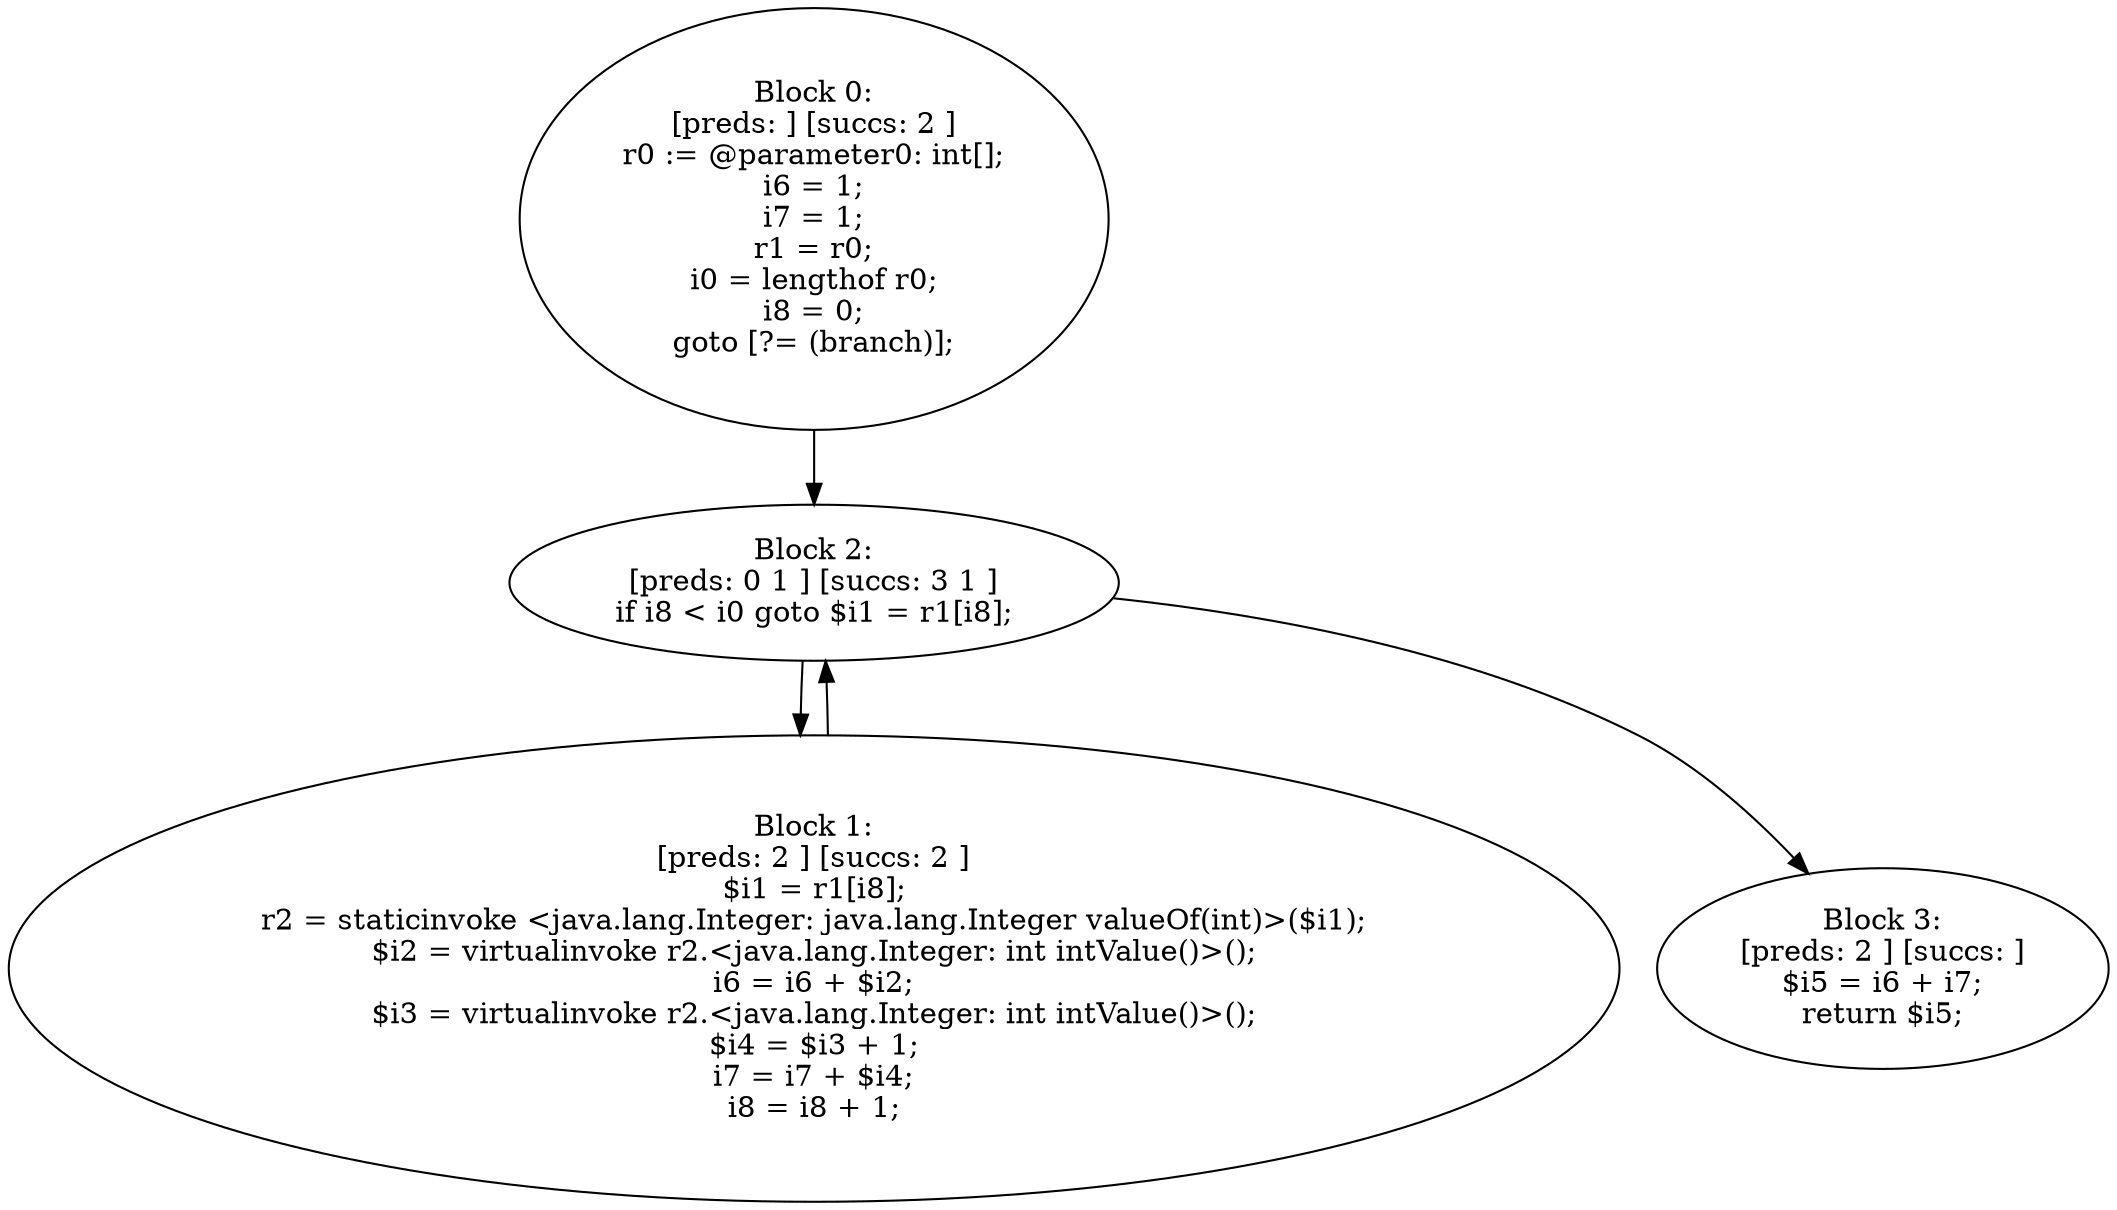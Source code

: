 digraph "unitGraph" {
    "Block 0:
[preds: ] [succs: 2 ]
r0 := @parameter0: int[];
i6 = 1;
i7 = 1;
r1 = r0;
i0 = lengthof r0;
i8 = 0;
goto [?= (branch)];
"
    "Block 1:
[preds: 2 ] [succs: 2 ]
$i1 = r1[i8];
r2 = staticinvoke <java.lang.Integer: java.lang.Integer valueOf(int)>($i1);
$i2 = virtualinvoke r2.<java.lang.Integer: int intValue()>();
i6 = i6 + $i2;
$i3 = virtualinvoke r2.<java.lang.Integer: int intValue()>();
$i4 = $i3 + 1;
i7 = i7 + $i4;
i8 = i8 + 1;
"
    "Block 2:
[preds: 0 1 ] [succs: 3 1 ]
if i8 < i0 goto $i1 = r1[i8];
"
    "Block 3:
[preds: 2 ] [succs: ]
$i5 = i6 + i7;
return $i5;
"
    "Block 0:
[preds: ] [succs: 2 ]
r0 := @parameter0: int[];
i6 = 1;
i7 = 1;
r1 = r0;
i0 = lengthof r0;
i8 = 0;
goto [?= (branch)];
"->"Block 2:
[preds: 0 1 ] [succs: 3 1 ]
if i8 < i0 goto $i1 = r1[i8];
";
    "Block 1:
[preds: 2 ] [succs: 2 ]
$i1 = r1[i8];
r2 = staticinvoke <java.lang.Integer: java.lang.Integer valueOf(int)>($i1);
$i2 = virtualinvoke r2.<java.lang.Integer: int intValue()>();
i6 = i6 + $i2;
$i3 = virtualinvoke r2.<java.lang.Integer: int intValue()>();
$i4 = $i3 + 1;
i7 = i7 + $i4;
i8 = i8 + 1;
"->"Block 2:
[preds: 0 1 ] [succs: 3 1 ]
if i8 < i0 goto $i1 = r1[i8];
";
    "Block 2:
[preds: 0 1 ] [succs: 3 1 ]
if i8 < i0 goto $i1 = r1[i8];
"->"Block 3:
[preds: 2 ] [succs: ]
$i5 = i6 + i7;
return $i5;
";
    "Block 2:
[preds: 0 1 ] [succs: 3 1 ]
if i8 < i0 goto $i1 = r1[i8];
"->"Block 1:
[preds: 2 ] [succs: 2 ]
$i1 = r1[i8];
r2 = staticinvoke <java.lang.Integer: java.lang.Integer valueOf(int)>($i1);
$i2 = virtualinvoke r2.<java.lang.Integer: int intValue()>();
i6 = i6 + $i2;
$i3 = virtualinvoke r2.<java.lang.Integer: int intValue()>();
$i4 = $i3 + 1;
i7 = i7 + $i4;
i8 = i8 + 1;
";
}
